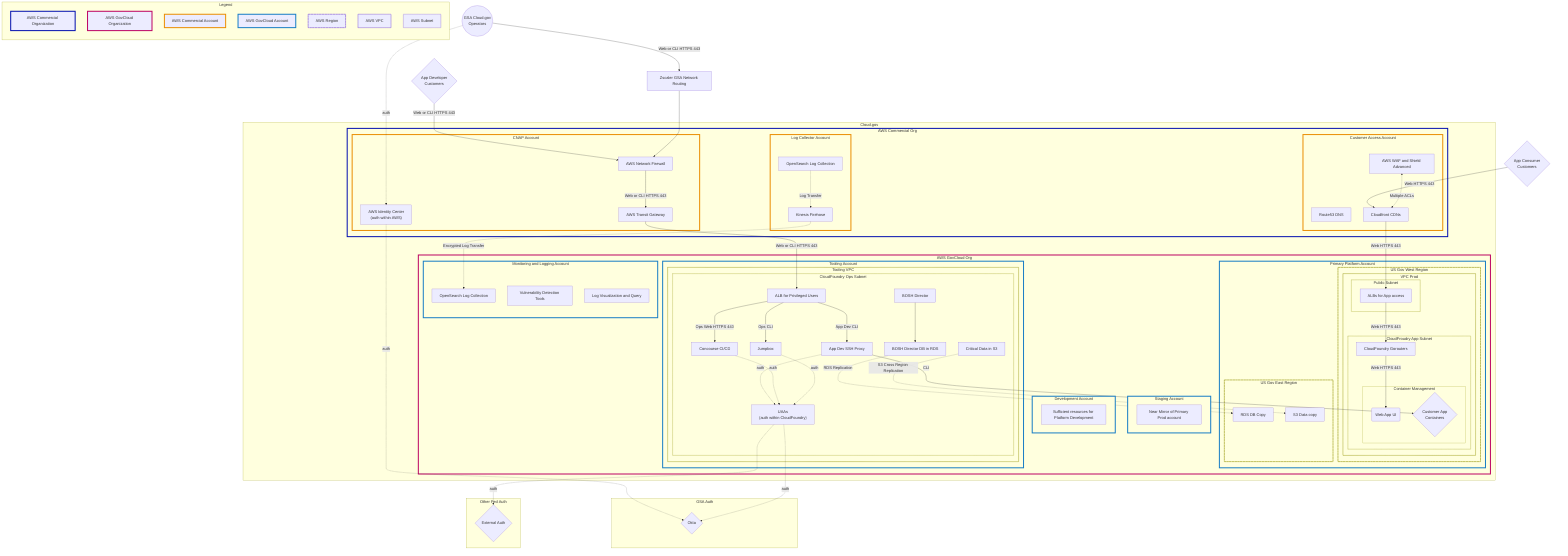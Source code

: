%%title: High Level Overview

flowchart TD

%%style
classDef govAcctStyle stroke:#167CC5,stroke-width:4px
classDef comAcctStyle stroke:#ea8d02,stroke-width:4px
classDef govOrgStyle stroke:#bc0061,stroke-width:4px
classDef comOrgStyle stroke:#010daf,stroke-width:4px
classDef vpcStyle stroke-width:3px,stroke-dasharray: 3 1
classDef regionStyle stroke-width:3px,stroke-dasharray: 10 1
classDef subnetStyle stroke-width:3px,stroke-dasharray: 1 1

%%External entities or services
appconsumer{App Consumer<br>Customers}
appdeveloper{App Developer<br>Customers}
operators((GSA Cloud.gov<br>Operators))
zscaler[Zscaler GSA Network Routing]
subgraph gsaauth [GSA Auth]
  gsaokta{Okta}
end
subgraph Other Fed Auth
  extauth{External Auth}
end

%%Accreditation boundary
subgraph cgAccd [Cloud.gov]
  subgraph awsComOrg [AWS Commercial Org]

    subgraph cnapAcct [CNAP Account]
      transit[AWS Transit Gateway]
      advfirewall[AWS Network Firewall]
      identitycentercom["AWS Identity Center<br>(auth within AWS)"]
    end
    class cnapAcct comAcctStyle

    subgraph cusAccAcct [Customer Access Account]
      route53[Route53 DNS]
      cloudfront[Cloudfront CDNs]
      wafShield[AWS WAF and Shield Advanced]
    end
    class cusAccAcct comAcctStyle

    subgraph govLogCollAcct [Log Collector Account]
      kinesisfirehose[Kinesis Firehose]
      logollectioncom[OpenSearch Log Collection]
    end
    class govLogCollAcct comAcctStyle

  end
  class awsComOrg comOrgStyle

  subgraph awsGovOrg [AWS GovCloud Org]
      subgraph priPlatAcct [Primary Platform Account]
        subgraph usGovWestRegion[US Gov West Region]

          subgraph vpcProd1 [VPC Prod]

              subgraph pubSubnet1 [Public Subnet]
                appalbs[ALBs for App access]
              end
              class pubSubnet1 subnetStyle

              subgraph cfAppSubnet [CloudFroudry App Subnet]
              gorouter[CloudFoundry Gorouters]
                subgraph diego[Container Management]
                  diegoCell(Web App UI)
                  customerApp1{Customer App<br>Containers}
                end
              end
              class cfAppSubnet subnetStyle

          end
          class vpcProd1 vpcStyle

        end
      class usGovWestRegion regionStyle

        subgraph usGovEastRegion[US Gov East Region]
          replicatedRDS[RDS DB Copy]
          replicatedS3[S3 Data copy]
        end
        class usGovEastRegion regionStyle

    end
    class priPlatAcct govAcctStyle

    subgraph govStageAcct [Staging Account]
        preprod[Near Mirror of Primary Prod account]
    end
    class govStageAcct govAcctStyle

    subgraph govDevAcct [Development Account]
        dev[Sufficient resources for Platform Development]
    end
    class govDevAcct govAcctStyle

    subgraph govToolAcct [Tooling Account<br>aka Hub]
      subgraph toolVPC [Tooling VPC]
              subgraph cfOpsSubnet [CloudFoundry Ops Subnet]
              privalb[ALB for Privileged Users]
              uaa["UAAs<br>(auth within CloudFoundry)"]
              jumpbox[Jumpbox]
              concourse[Concourse CI/CD]
              sshproxy[App Dev SSH Proxy]
              BOSH[BOSH Director]
              boshDB[BOSH Director DB in RDS]
              s3CritData[Critical Data in S3]
              end
              class cfOpsSubnet subnetStyle
      end
      class toolVPC vpcStyle
    end
    class govToolAcct govAcctStyle

    subgraph govMonAcct [Monitoring and Logging Account]
      logollectiongov[OpenSearch Log Collection]
      vulndetect[Vulnerability Detection Tools]
      logviz[Log Visualization and Query]
    end
    class govMonAcct govAcctStyle

  end
  class awsGovOrg govOrgStyle

end

%%Connections
wafShield <-.Multiple ACLs.-> cloudfront
cloudfront -- Web HTTPS 443 --> appalbs
appconsumer -- Web HTTPS 443 --> cloudfront
jumpbox -.auth.-> uaa
concourse -.auth.-> uaa
privalb -- Ops CLI --> jumpbox
privalb -- Ops Web HTTPS 443 --> concourse
privalb -- App Dev CLI --> sshproxy
sshproxy-.auth.-> uaa
sshproxy -- CLI --> customerApp1
operators -- Web or CLI HTTPS 443 --> zscaler --> advfirewall
advfirewall -- Web or CLI HTTPS 443 --> transit
transit -- Web or CLI HTTPS 443 --> privalb
appdeveloper -- Web or CLI HTTPS 443 --> advfirewall
appalbs -- Web HTTPS 443 --> gorouter
gorouter -- Web HTTPS 443 --> diegoCell
kinesisfirehose -.Encrypted Log Transfer.-> logollectiongov
uaa -.auth.-> gsaokta
logollectioncom -.Log Transfer.->kinesisfirehose
operators -.auth.-> identitycentercom
identitycentercom -.auth.-> gsaokta
uaa -.auth.-> extauth
BOSH --> boshDB
boshDB -.RDS Replication.-> replicatedRDS
s3CritData -.S3 Cross Region Replication.-> replicatedS3
%%Connections below commented until later, maybe needs dedicated diagram
%%Messes up the entire digram if shown currently
%%govToolAcct .-> govDevAcct & govStageAcct & priPlatAcct

%%Legend
  subgraph Legend
    direction TB
    legend_CommOrg[AWS Commercial Organization]:::comOrgStyle
    legend_GovOrg[AWS GovCloud Organization]:::govOrgStyle
    legend_CommAcct[AWS Commercial Account]:::comAcctStyle
    legend_GovAcct[AWS GovCloud Account]:::govAcctStyle
    legend_region[AWS Region]:::regionStyle
    legend_vpc[AWS VPC]:::vpcStyle
    legend_subnet[AWS Subnet]:::subnetStyle
  end